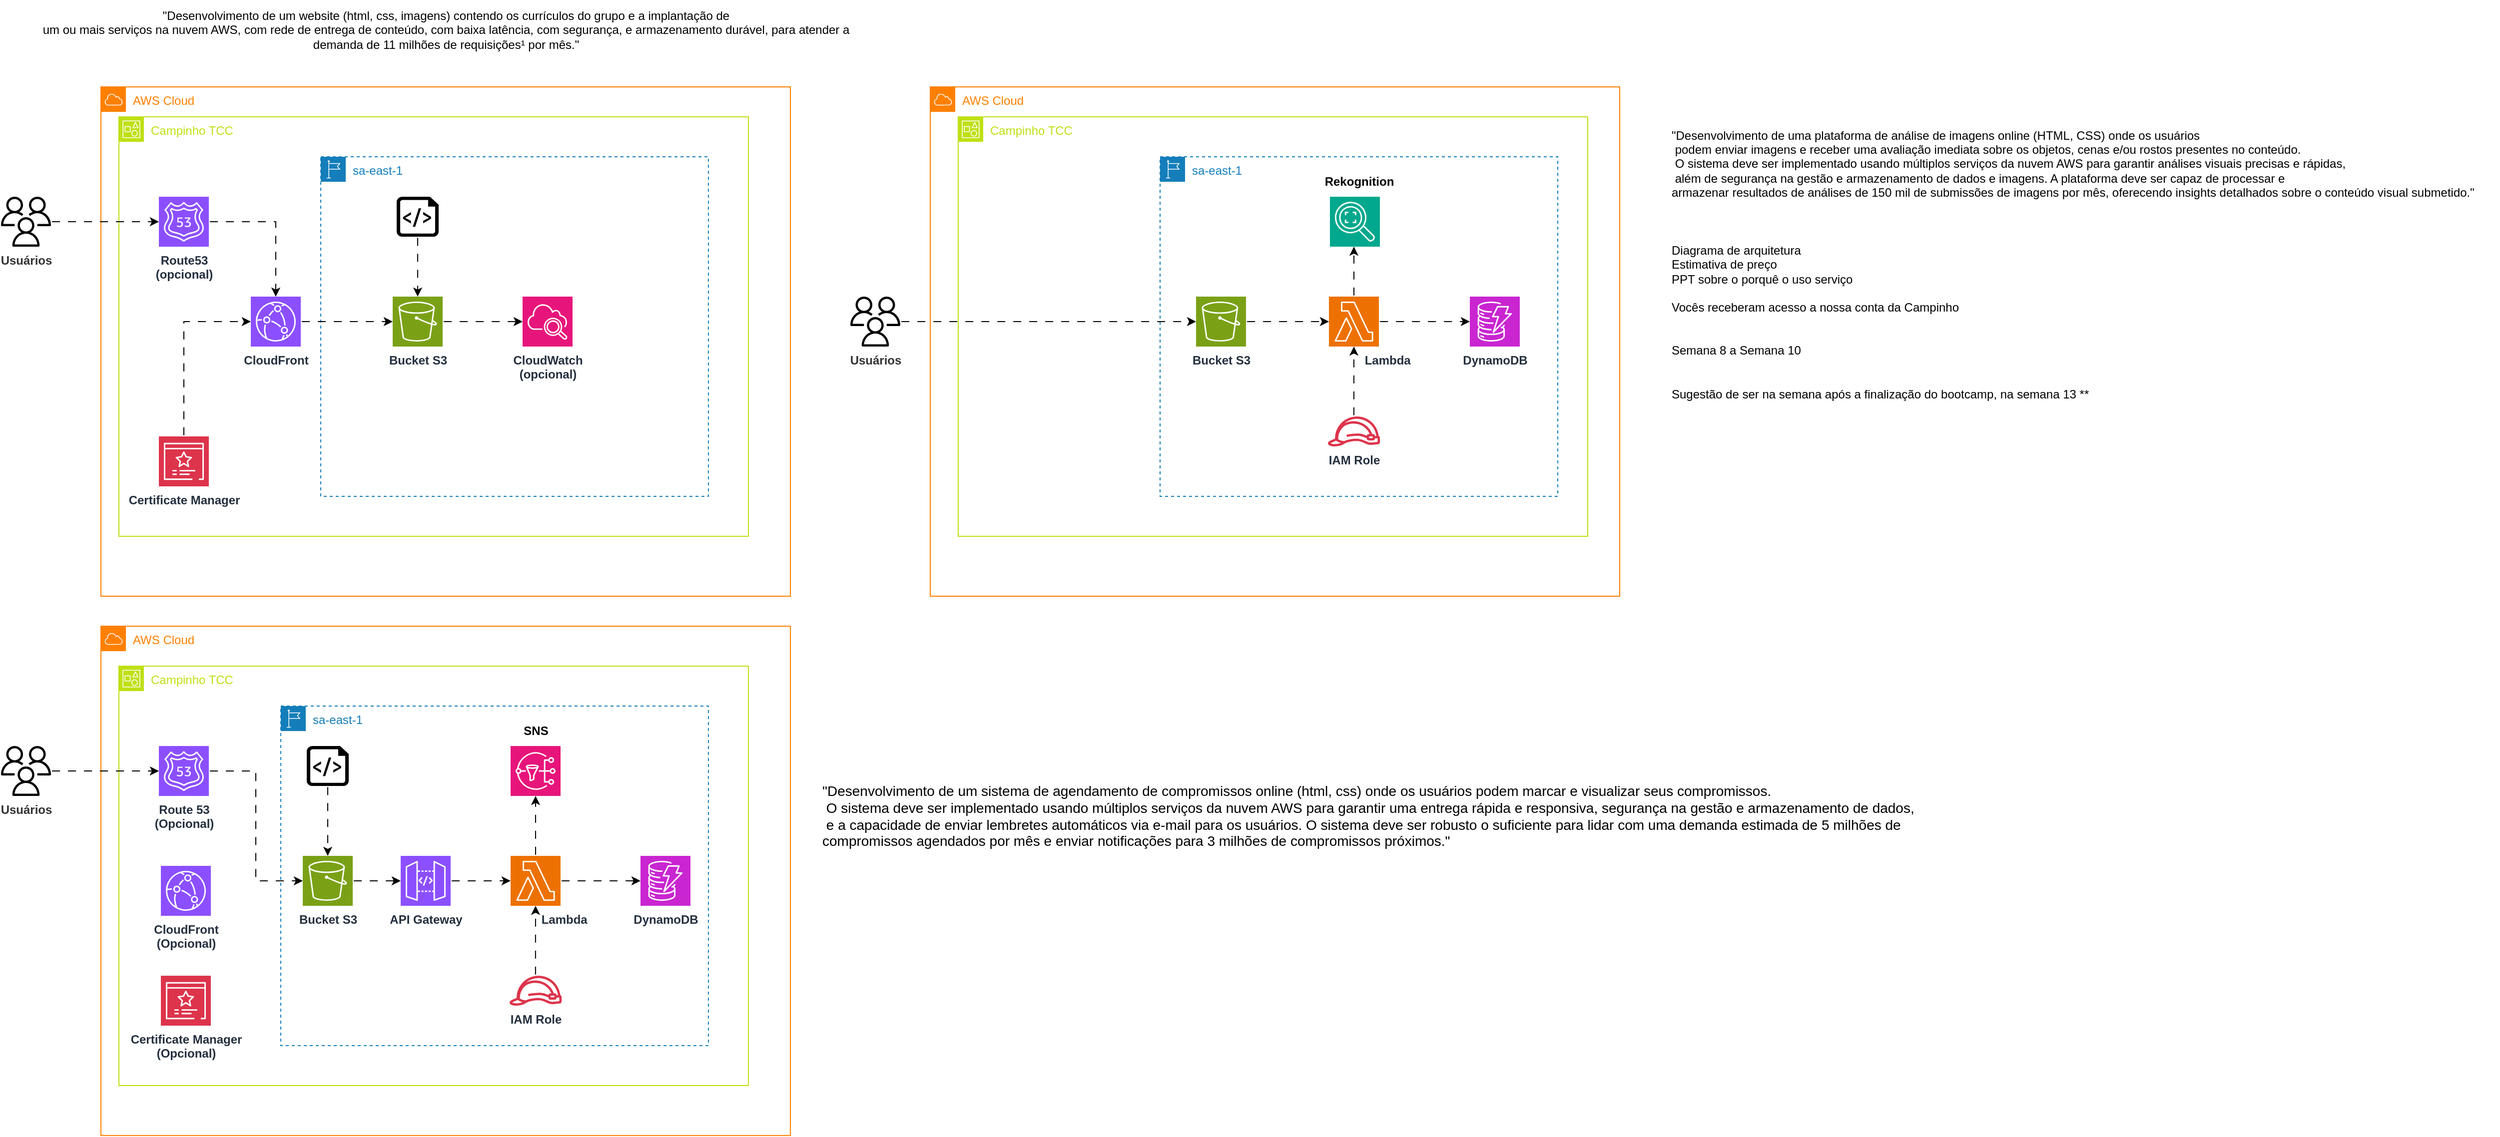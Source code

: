 <mxfile version="22.0.8" type="github">
  <diagram id="AvR6cw5kz4uOTTxWP2PX" name="Página-1">
    <mxGraphModel dx="854" dy="429" grid="1" gridSize="10" guides="1" tooltips="1" connect="1" arrows="1" fold="1" page="1" pageScale="1" pageWidth="827" pageHeight="1169" math="0" shadow="0">
      <root>
        <mxCell id="0" />
        <mxCell id="1" parent="0" />
        <mxCell id="6_GjriQWZp8B4GLdr1Hl-1" value="&lt;font color=&quot;#ff8000&quot;&gt;AWS Cloud&lt;/font&gt;" style="sketch=0;outlineConnect=0;gradientColor=none;html=1;whiteSpace=wrap;fontSize=12;fontStyle=0;shape=mxgraph.aws4.group;grIcon=mxgraph.aws4.group_aws_cloud;strokeColor=#FF8000;fillColor=none;verticalAlign=top;align=left;spacingLeft=30;fontColor=#AAB7B8;dashed=0;" vertex="1" parent="1">
          <mxGeometry x="140" y="667" width="690" height="510" as="geometry" />
        </mxCell>
        <mxCell id="6_GjriQWZp8B4GLdr1Hl-2" value="&lt;font color=&quot;#ff8000&quot;&gt;AWS Cloud&lt;/font&gt;" style="sketch=0;outlineConnect=0;gradientColor=none;html=1;whiteSpace=wrap;fontSize=12;fontStyle=0;shape=mxgraph.aws4.group;grIcon=mxgraph.aws4.group_aws_cloud;strokeColor=#FF8000;fillColor=none;verticalAlign=top;align=left;spacingLeft=30;fontColor=#AAB7B8;dashed=0;" vertex="1" parent="1">
          <mxGeometry x="140" y="127" width="690" height="510" as="geometry" />
        </mxCell>
        <mxCell id="6_GjriQWZp8B4GLdr1Hl-3" value="&lt;font color=&quot;#bee014&quot;&gt;Campinho TCC&lt;/font&gt;" style="points=[[0,0],[0.25,0],[0.5,0],[0.75,0],[1,0],[1,0.25],[1,0.5],[1,0.75],[1,1],[0.75,1],[0.5,1],[0.25,1],[0,1],[0,0.75],[0,0.5],[0,0.25]];outlineConnect=0;gradientColor=none;html=1;whiteSpace=wrap;fontSize=12;fontStyle=0;container=1;pointerEvents=0;collapsible=0;recursiveResize=0;shape=mxgraph.aws4.group;grIcon=mxgraph.aws4.group_account;strokeColor=#BEE014;fillColor=none;verticalAlign=top;align=left;spacingLeft=30;fontColor=#CD2264;dashed=0;movable=1;" vertex="1" parent="1">
          <mxGeometry x="158" y="157" width="630" height="420" as="geometry" />
        </mxCell>
        <mxCell id="6_GjriQWZp8B4GLdr1Hl-4" value="&lt;b&gt;Route53&lt;br&gt;(opcional)&lt;br&gt;&lt;/b&gt;" style="sketch=0;points=[[0,0,0],[0.25,0,0],[0.5,0,0],[0.75,0,0],[1,0,0],[0,1,0],[0.25,1,0],[0.5,1,0],[0.75,1,0],[1,1,0],[0,0.25,0],[0,0.5,0],[0,0.75,0],[1,0.25,0],[1,0.5,0],[1,0.75,0]];outlineConnect=0;fontColor=#232F3E;fillColor=#8C4FFF;strokeColor=#ffffff;dashed=0;verticalLabelPosition=bottom;verticalAlign=top;align=center;html=1;fontSize=12;fontStyle=0;aspect=fixed;shape=mxgraph.aws4.resourceIcon;resIcon=mxgraph.aws4.route_53;movable=1;" vertex="1" parent="6_GjriQWZp8B4GLdr1Hl-3">
          <mxGeometry x="40" y="80" width="50" height="50" as="geometry" />
        </mxCell>
        <mxCell id="6_GjriQWZp8B4GLdr1Hl-5" value="&lt;b&gt;CloudFront&lt;/b&gt;" style="sketch=0;points=[[0,0,0],[0.25,0,0],[0.5,0,0],[0.75,0,0],[1,0,0],[0,1,0],[0.25,1,0],[0.5,1,0],[0.75,1,0],[1,1,0],[0,0.25,0],[0,0.5,0],[0,0.75,0],[1,0.25,0],[1,0.5,0],[1,0.75,0]];outlineConnect=0;fontColor=#232F3E;fillColor=#8C4FFF;strokeColor=#ffffff;dashed=0;verticalLabelPosition=bottom;verticalAlign=top;align=center;html=1;fontSize=12;fontStyle=0;aspect=fixed;shape=mxgraph.aws4.resourceIcon;resIcon=mxgraph.aws4.cloudfront;movable=1;" vertex="1" parent="6_GjriQWZp8B4GLdr1Hl-3">
          <mxGeometry x="132" y="180" width="50" height="50" as="geometry" />
        </mxCell>
        <mxCell id="6_GjriQWZp8B4GLdr1Hl-6" style="edgeStyle=orthogonalEdgeStyle;rounded=0;orthogonalLoop=1;jettySize=auto;html=1;entryX=0.5;entryY=0;entryDx=0;entryDy=0;entryPerimeter=0;movable=1;flowAnimation=1;" edge="1" parent="6_GjriQWZp8B4GLdr1Hl-3" source="6_GjriQWZp8B4GLdr1Hl-4" target="6_GjriQWZp8B4GLdr1Hl-5">
          <mxGeometry relative="1" as="geometry" />
        </mxCell>
        <mxCell id="6_GjriQWZp8B4GLdr1Hl-7" value="&lt;b&gt;Certificate Manager&lt;/b&gt;" style="sketch=0;points=[[0,0,0],[0.25,0,0],[0.5,0,0],[0.75,0,0],[1,0,0],[0,1,0],[0.25,1,0],[0.5,1,0],[0.75,1,0],[1,1,0],[0,0.25,0],[0,0.5,0],[0,0.75,0],[1,0.25,0],[1,0.5,0],[1,0.75,0]];outlineConnect=0;fontColor=#232F3E;fillColor=#DD344C;strokeColor=#ffffff;dashed=0;verticalLabelPosition=bottom;verticalAlign=top;align=center;html=1;fontSize=12;fontStyle=0;aspect=fixed;shape=mxgraph.aws4.resourceIcon;resIcon=mxgraph.aws4.certificate_manager_3;movable=1;" vertex="1" parent="6_GjriQWZp8B4GLdr1Hl-3">
          <mxGeometry x="40" y="320" width="50" height="50" as="geometry" />
        </mxCell>
        <mxCell id="6_GjriQWZp8B4GLdr1Hl-8" style="edgeStyle=orthogonalEdgeStyle;rounded=0;orthogonalLoop=1;jettySize=auto;html=1;entryX=0;entryY=0.5;entryDx=0;entryDy=0;entryPerimeter=0;movable=1;flowAnimation=1;" edge="1" parent="6_GjriQWZp8B4GLdr1Hl-3" source="6_GjriQWZp8B4GLdr1Hl-7" target="6_GjriQWZp8B4GLdr1Hl-5">
          <mxGeometry relative="1" as="geometry">
            <Array as="points">
              <mxPoint x="65" y="205" />
            </Array>
          </mxGeometry>
        </mxCell>
        <mxCell id="6_GjriQWZp8B4GLdr1Hl-9" value="sa-east-1" style="points=[[0,0],[0.25,0],[0.5,0],[0.75,0],[1,0],[1,0.25],[1,0.5],[1,0.75],[1,1],[0.75,1],[0.5,1],[0.25,1],[0,1],[0,0.75],[0,0.5],[0,0.25]];outlineConnect=0;gradientColor=none;html=1;whiteSpace=wrap;fontSize=12;fontStyle=0;container=1;pointerEvents=0;collapsible=0;recursiveResize=0;shape=mxgraph.aws4.group;grIcon=mxgraph.aws4.group_region;strokeColor=#147EBA;fillColor=none;verticalAlign=top;align=left;spacingLeft=30;fontColor=#147EBA;dashed=1;movable=1;" vertex="1" parent="1">
          <mxGeometry x="360" y="197" width="388" height="340" as="geometry" />
        </mxCell>
        <mxCell id="6_GjriQWZp8B4GLdr1Hl-10" value="&lt;b&gt;Bucket S3&lt;/b&gt;" style="sketch=0;points=[[0,0,0],[0.25,0,0],[0.5,0,0],[0.75,0,0],[1,0,0],[0,1,0],[0.25,1,0],[0.5,1,0],[0.75,1,0],[1,1,0],[0,0.25,0],[0,0.5,0],[0,0.75,0],[1,0.25,0],[1,0.5,0],[1,0.75,0]];outlineConnect=0;fontColor=#232F3E;fillColor=#7AA116;strokeColor=#ffffff;dashed=0;verticalLabelPosition=bottom;verticalAlign=top;align=center;html=1;fontSize=12;fontStyle=0;aspect=fixed;shape=mxgraph.aws4.resourceIcon;resIcon=mxgraph.aws4.s3;movable=1;" vertex="1" parent="6_GjriQWZp8B4GLdr1Hl-9">
          <mxGeometry x="72" y="140" width="50" height="50" as="geometry" />
        </mxCell>
        <mxCell id="6_GjriQWZp8B4GLdr1Hl-11" value="&lt;b&gt;CloudWatch&lt;br&gt;(opcional)&lt;br&gt;&lt;/b&gt;" style="sketch=0;points=[[0,0,0],[0.25,0,0],[0.5,0,0],[0.75,0,0],[1,0,0],[0,1,0],[0.25,1,0],[0.5,1,0],[0.75,1,0],[1,1,0],[0,0.25,0],[0,0.5,0],[0,0.75,0],[1,0.25,0],[1,0.5,0],[1,0.75,0]];points=[[0,0,0],[0.25,0,0],[0.5,0,0],[0.75,0,0],[1,0,0],[0,1,0],[0.25,1,0],[0.5,1,0],[0.75,1,0],[1,1,0],[0,0.25,0],[0,0.5,0],[0,0.75,0],[1,0.25,0],[1,0.5,0],[1,0.75,0]];outlineConnect=0;fontColor=#232F3E;fillColor=#E7157B;strokeColor=#ffffff;dashed=0;verticalLabelPosition=bottom;verticalAlign=top;align=center;html=1;fontSize=12;fontStyle=0;aspect=fixed;shape=mxgraph.aws4.resourceIcon;resIcon=mxgraph.aws4.cloudwatch_2;movable=1;" vertex="1" parent="6_GjriQWZp8B4GLdr1Hl-9">
          <mxGeometry x="202" y="140" width="50" height="50" as="geometry" />
        </mxCell>
        <mxCell id="6_GjriQWZp8B4GLdr1Hl-12" style="edgeStyle=orthogonalEdgeStyle;rounded=0;orthogonalLoop=1;jettySize=auto;html=1;entryX=0;entryY=0.5;entryDx=0;entryDy=0;entryPerimeter=0;movable=1;flowAnimation=1;" edge="1" parent="6_GjriQWZp8B4GLdr1Hl-9" source="6_GjriQWZp8B4GLdr1Hl-10" target="6_GjriQWZp8B4GLdr1Hl-11">
          <mxGeometry relative="1" as="geometry" />
        </mxCell>
        <mxCell id="6_GjriQWZp8B4GLdr1Hl-13" value="" style="verticalLabelPosition=bottom;html=1;verticalAlign=top;align=center;strokeColor=none;fillColor=#000000;shape=mxgraph.azure.script_file;pointerEvents=1;movable=1;" vertex="1" parent="6_GjriQWZp8B4GLdr1Hl-9">
          <mxGeometry x="76" y="40" width="42" height="40" as="geometry" />
        </mxCell>
        <mxCell id="6_GjriQWZp8B4GLdr1Hl-14" style="edgeStyle=orthogonalEdgeStyle;rounded=0;orthogonalLoop=1;jettySize=auto;html=1;entryX=0.5;entryY=0;entryDx=0;entryDy=0;entryPerimeter=0;movable=1;flowAnimation=1;" edge="1" parent="6_GjriQWZp8B4GLdr1Hl-9" source="6_GjriQWZp8B4GLdr1Hl-13" target="6_GjriQWZp8B4GLdr1Hl-10">
          <mxGeometry relative="1" as="geometry" />
        </mxCell>
        <mxCell id="6_GjriQWZp8B4GLdr1Hl-15" value="&lt;b&gt;Usuários&lt;/b&gt;" style="sketch=0;outlineConnect=0;dashed=0;verticalLabelPosition=bottom;verticalAlign=top;align=center;html=1;fontSize=12;fontStyle=0;aspect=fixed;pointerEvents=1;shape=mxgraph.aws4.users;fillStyle=solid;fillColor=#000000;fontColor=#333333;strokeColor=#666666;movable=1;" vertex="1" parent="1">
          <mxGeometry x="40" y="237" width="50" height="50" as="geometry" />
        </mxCell>
        <mxCell id="6_GjriQWZp8B4GLdr1Hl-16" style="edgeStyle=orthogonalEdgeStyle;rounded=0;orthogonalLoop=1;jettySize=auto;html=1;entryX=0;entryY=0.5;entryDx=0;entryDy=0;entryPerimeter=0;movable=1;flowAnimation=1;" edge="1" parent="1" source="6_GjriQWZp8B4GLdr1Hl-15" target="6_GjriQWZp8B4GLdr1Hl-4">
          <mxGeometry relative="1" as="geometry" />
        </mxCell>
        <mxCell id="6_GjriQWZp8B4GLdr1Hl-17" style="edgeStyle=orthogonalEdgeStyle;rounded=0;orthogonalLoop=1;jettySize=auto;html=1;entryX=0;entryY=0.5;entryDx=0;entryDy=0;entryPerimeter=0;movable=1;flowAnimation=1;" edge="1" parent="1" source="6_GjriQWZp8B4GLdr1Hl-5" target="6_GjriQWZp8B4GLdr1Hl-10">
          <mxGeometry relative="1" as="geometry" />
        </mxCell>
        <mxCell id="6_GjriQWZp8B4GLdr1Hl-18" value="&lt;font color=&quot;#ff8000&quot;&gt;AWS Cloud&lt;/font&gt;" style="sketch=0;outlineConnect=0;gradientColor=none;html=1;whiteSpace=wrap;fontSize=12;fontStyle=0;shape=mxgraph.aws4.group;grIcon=mxgraph.aws4.group_aws_cloud;strokeColor=#FF8000;fillColor=none;verticalAlign=top;align=left;spacingLeft=30;fontColor=#AAB7B8;dashed=0;" vertex="1" parent="1">
          <mxGeometry x="970" y="127" width="690" height="510" as="geometry" />
        </mxCell>
        <mxCell id="6_GjriQWZp8B4GLdr1Hl-19" value="&lt;font color=&quot;#bee014&quot;&gt;Campinho TCC&lt;/font&gt;" style="points=[[0,0],[0.25,0],[0.5,0],[0.75,0],[1,0],[1,0.25],[1,0.5],[1,0.75],[1,1],[0.75,1],[0.5,1],[0.25,1],[0,1],[0,0.75],[0,0.5],[0,0.25]];outlineConnect=0;gradientColor=none;html=1;whiteSpace=wrap;fontSize=12;fontStyle=0;container=1;pointerEvents=0;collapsible=0;recursiveResize=0;shape=mxgraph.aws4.group;grIcon=mxgraph.aws4.group_account;strokeColor=#BEE014;fillColor=none;verticalAlign=top;align=left;spacingLeft=30;fontColor=#CD2264;dashed=0;movable=1;" vertex="1" parent="1">
          <mxGeometry x="998" y="157" width="630" height="420" as="geometry" />
        </mxCell>
        <mxCell id="6_GjriQWZp8B4GLdr1Hl-20" value="sa-east-1" style="points=[[0,0],[0.25,0],[0.5,0],[0.75,0],[1,0],[1,0.25],[1,0.5],[1,0.75],[1,1],[0.75,1],[0.5,1],[0.25,1],[0,1],[0,0.75],[0,0.5],[0,0.25]];outlineConnect=0;gradientColor=none;html=1;whiteSpace=wrap;fontSize=12;fontStyle=0;container=1;pointerEvents=0;collapsible=0;recursiveResize=0;shape=mxgraph.aws4.group;grIcon=mxgraph.aws4.group_region;strokeColor=#147EBA;fillColor=none;verticalAlign=top;align=left;spacingLeft=30;fontColor=#147EBA;dashed=1;movable=1;" vertex="1" parent="1">
          <mxGeometry x="1200" y="197" width="398" height="340" as="geometry" />
        </mxCell>
        <mxCell id="6_GjriQWZp8B4GLdr1Hl-21" style="edgeStyle=orthogonalEdgeStyle;rounded=0;orthogonalLoop=1;jettySize=auto;html=1;flowAnimation=1;" edge="1" parent="6_GjriQWZp8B4GLdr1Hl-20" source="6_GjriQWZp8B4GLdr1Hl-22" target="6_GjriQWZp8B4GLdr1Hl-23">
          <mxGeometry relative="1" as="geometry" />
        </mxCell>
        <mxCell id="6_GjriQWZp8B4GLdr1Hl-22" value="&lt;b&gt;Bucket S3&lt;/b&gt;" style="sketch=0;points=[[0,0,0],[0.25,0,0],[0.5,0,0],[0.75,0,0],[1,0,0],[0,1,0],[0.25,1,0],[0.5,1,0],[0.75,1,0],[1,1,0],[0,0.25,0],[0,0.5,0],[0,0.75,0],[1,0.25,0],[1,0.5,0],[1,0.75,0]];outlineConnect=0;fontColor=#232F3E;fillColor=#7AA116;strokeColor=#ffffff;dashed=0;verticalLabelPosition=bottom;verticalAlign=top;align=center;html=1;fontSize=12;fontStyle=0;aspect=fixed;shape=mxgraph.aws4.resourceIcon;resIcon=mxgraph.aws4.s3;movable=1;" vertex="1" parent="6_GjriQWZp8B4GLdr1Hl-20">
          <mxGeometry x="36" y="140" width="50" height="50" as="geometry" />
        </mxCell>
        <mxCell id="6_GjriQWZp8B4GLdr1Hl-23" value="&lt;b&gt;&amp;nbsp; &amp;nbsp; &amp;nbsp; &amp;nbsp; &amp;nbsp; &amp;nbsp; &amp;nbsp; &amp;nbsp; &amp;nbsp; &amp;nbsp; Lambda&lt;/b&gt;" style="sketch=0;points=[[0,0,0],[0.25,0,0],[0.5,0,0],[0.75,0,0],[1,0,0],[0,1,0],[0.25,1,0],[0.5,1,0],[0.75,1,0],[1,1,0],[0,0.25,0],[0,0.5,0],[0,0.75,0],[1,0.25,0],[1,0.5,0],[1,0.75,0]];outlineConnect=0;fontColor=#232F3E;fillColor=#ED7100;strokeColor=#ffffff;dashed=0;verticalLabelPosition=bottom;verticalAlign=top;align=center;html=1;fontSize=12;fontStyle=0;aspect=fixed;shape=mxgraph.aws4.resourceIcon;resIcon=mxgraph.aws4.lambda;" vertex="1" parent="6_GjriQWZp8B4GLdr1Hl-20">
          <mxGeometry x="169" y="140" width="50" height="50" as="geometry" />
        </mxCell>
        <mxCell id="6_GjriQWZp8B4GLdr1Hl-24" value="&lt;b&gt;DynamoDB&lt;/b&gt;" style="sketch=0;points=[[0,0,0],[0.25,0,0],[0.5,0,0],[0.75,0,0],[1,0,0],[0,1,0],[0.25,1,0],[0.5,1,0],[0.75,1,0],[1,1,0],[0,0.25,0],[0,0.5,0],[0,0.75,0],[1,0.25,0],[1,0.5,0],[1,0.75,0]];outlineConnect=0;fontColor=#232F3E;fillColor=#C925D1;strokeColor=#ffffff;dashed=0;verticalLabelPosition=bottom;verticalAlign=top;align=center;html=1;fontSize=12;fontStyle=0;aspect=fixed;shape=mxgraph.aws4.resourceIcon;resIcon=mxgraph.aws4.dynamodb;" vertex="1" parent="6_GjriQWZp8B4GLdr1Hl-20">
          <mxGeometry x="310" y="140" width="50" height="50" as="geometry" />
        </mxCell>
        <mxCell id="6_GjriQWZp8B4GLdr1Hl-25" style="edgeStyle=orthogonalEdgeStyle;rounded=0;orthogonalLoop=1;jettySize=auto;html=1;entryX=0.5;entryY=1;entryDx=0;entryDy=0;entryPerimeter=0;flowAnimation=1;" edge="1" parent="6_GjriQWZp8B4GLdr1Hl-20" source="6_GjriQWZp8B4GLdr1Hl-23">
          <mxGeometry relative="1" as="geometry">
            <mxPoint x="194" y="90" as="targetPoint" />
          </mxGeometry>
        </mxCell>
        <mxCell id="6_GjriQWZp8B4GLdr1Hl-26" style="edgeStyle=orthogonalEdgeStyle;rounded=0;orthogonalLoop=1;jettySize=auto;html=1;entryX=0;entryY=0.5;entryDx=0;entryDy=0;entryPerimeter=0;flowAnimation=1;" edge="1" parent="6_GjriQWZp8B4GLdr1Hl-20" source="6_GjriQWZp8B4GLdr1Hl-23" target="6_GjriQWZp8B4GLdr1Hl-24">
          <mxGeometry relative="1" as="geometry" />
        </mxCell>
        <mxCell id="6_GjriQWZp8B4GLdr1Hl-27" value="&lt;b&gt;Rekognition&lt;/b&gt;" style="text;html=1;align=center;verticalAlign=middle;resizable=0;points=[];autosize=1;strokeColor=none;fillColor=none;" vertex="1" parent="6_GjriQWZp8B4GLdr1Hl-20">
          <mxGeometry x="154" y="10" width="90" height="30" as="geometry" />
        </mxCell>
        <mxCell id="6_GjriQWZp8B4GLdr1Hl-28" value="&lt;b&gt;IAM Role&lt;/b&gt;" style="sketch=0;outlineConnect=0;fontColor=#232F3E;gradientColor=none;fillColor=#DD344C;strokeColor=none;dashed=0;verticalLabelPosition=bottom;verticalAlign=top;align=center;html=1;fontSize=12;fontStyle=0;aspect=fixed;pointerEvents=1;shape=mxgraph.aws4.role;" vertex="1" parent="6_GjriQWZp8B4GLdr1Hl-20">
          <mxGeometry x="167.41" y="260" width="53.18" height="30" as="geometry" />
        </mxCell>
        <mxCell id="6_GjriQWZp8B4GLdr1Hl-29" style="edgeStyle=orthogonalEdgeStyle;rounded=0;orthogonalLoop=1;jettySize=auto;html=1;flowAnimation=1;" edge="1" parent="6_GjriQWZp8B4GLdr1Hl-20" source="6_GjriQWZp8B4GLdr1Hl-28" target="6_GjriQWZp8B4GLdr1Hl-23">
          <mxGeometry relative="1" as="geometry" />
        </mxCell>
        <mxCell id="6_GjriQWZp8B4GLdr1Hl-30" value="&lt;b&gt;Usuários&lt;/b&gt;" style="sketch=0;outlineConnect=0;dashed=0;verticalLabelPosition=bottom;verticalAlign=top;align=center;html=1;fontSize=12;fontStyle=0;aspect=fixed;pointerEvents=1;shape=mxgraph.aws4.users;fillStyle=solid;fillColor=#000000;fontColor=#333333;strokeColor=#666666;movable=1;" vertex="1" parent="1">
          <mxGeometry x="890" y="337" width="50" height="50" as="geometry" />
        </mxCell>
        <mxCell id="6_GjriQWZp8B4GLdr1Hl-31" style="edgeStyle=orthogonalEdgeStyle;rounded=0;orthogonalLoop=1;jettySize=auto;html=1;entryX=0;entryY=0.5;entryDx=0;entryDy=0;entryPerimeter=0;flowAnimation=1;" edge="1" parent="1" source="6_GjriQWZp8B4GLdr1Hl-30" target="6_GjriQWZp8B4GLdr1Hl-22">
          <mxGeometry relative="1" as="geometry" />
        </mxCell>
        <mxCell id="6_GjriQWZp8B4GLdr1Hl-32" value="&lt;font color=&quot;#bee014&quot;&gt;Campinho TCC&lt;/font&gt;" style="points=[[0,0],[0.25,0],[0.5,0],[0.75,0],[1,0],[1,0.25],[1,0.5],[1,0.75],[1,1],[0.75,1],[0.5,1],[0.25,1],[0,1],[0,0.75],[0,0.5],[0,0.25]];outlineConnect=0;gradientColor=none;html=1;whiteSpace=wrap;fontSize=12;fontStyle=0;container=1;pointerEvents=0;collapsible=0;recursiveResize=0;shape=mxgraph.aws4.group;grIcon=mxgraph.aws4.group_account;strokeColor=#BEE014;fillColor=none;verticalAlign=top;align=left;spacingLeft=30;fontColor=#CD2264;dashed=0;movable=1;" vertex="1" parent="1">
          <mxGeometry x="158" y="707" width="630" height="420" as="geometry" />
        </mxCell>
        <mxCell id="6_GjriQWZp8B4GLdr1Hl-33" value="&lt;b&gt;Route 53&lt;br&gt;(Opcional)&lt;br&gt;&lt;/b&gt;" style="sketch=0;points=[[0,0,0],[0.25,0,0],[0.5,0,0],[0.75,0,0],[1,0,0],[0,1,0],[0.25,1,0],[0.5,1,0],[0.75,1,0],[1,1,0],[0,0.25,0],[0,0.5,0],[0,0.75,0],[1,0.25,0],[1,0.5,0],[1,0.75,0]];outlineConnect=0;fontColor=#232F3E;fillColor=#8C4FFF;strokeColor=#ffffff;dashed=0;verticalLabelPosition=bottom;verticalAlign=top;align=center;html=1;fontSize=12;fontStyle=0;aspect=fixed;shape=mxgraph.aws4.resourceIcon;resIcon=mxgraph.aws4.route_53;" vertex="1" parent="6_GjriQWZp8B4GLdr1Hl-32">
          <mxGeometry x="40" y="80" width="50" height="50" as="geometry" />
        </mxCell>
        <mxCell id="6_GjriQWZp8B4GLdr1Hl-34" value="sa-east-1" style="points=[[0,0],[0.25,0],[0.5,0],[0.75,0],[1,0],[1,0.25],[1,0.5],[1,0.75],[1,1],[0.75,1],[0.5,1],[0.25,1],[0,1],[0,0.75],[0,0.5],[0,0.25]];outlineConnect=0;gradientColor=none;html=1;whiteSpace=wrap;fontSize=12;fontStyle=0;container=1;pointerEvents=0;collapsible=0;recursiveResize=0;shape=mxgraph.aws4.group;grIcon=mxgraph.aws4.group_region;strokeColor=#147EBA;fillColor=none;verticalAlign=top;align=left;spacingLeft=30;fontColor=#147EBA;dashed=1;movable=1;" vertex="1" parent="1">
          <mxGeometry x="320" y="747" width="428" height="340" as="geometry" />
        </mxCell>
        <mxCell id="6_GjriQWZp8B4GLdr1Hl-35" style="edgeStyle=orthogonalEdgeStyle;rounded=0;orthogonalLoop=1;jettySize=auto;html=1;flowAnimation=1;" edge="1" parent="6_GjriQWZp8B4GLdr1Hl-34" source="6_GjriQWZp8B4GLdr1Hl-36" target="6_GjriQWZp8B4GLdr1Hl-40">
          <mxGeometry relative="1" as="geometry" />
        </mxCell>
        <mxCell id="6_GjriQWZp8B4GLdr1Hl-36" value="&lt;b&gt;Bucket S3&lt;/b&gt;" style="sketch=0;points=[[0,0,0],[0.25,0,0],[0.5,0,0],[0.75,0,0],[1,0,0],[0,1,0],[0.25,1,0],[0.5,1,0],[0.75,1,0],[1,1,0],[0,0.25,0],[0,0.5,0],[0,0.75,0],[1,0.25,0],[1,0.5,0],[1,0.75,0]];outlineConnect=0;fontColor=#232F3E;fillColor=#7AA116;strokeColor=#ffffff;dashed=0;verticalLabelPosition=bottom;verticalAlign=top;align=center;html=1;fontSize=12;fontStyle=0;aspect=fixed;shape=mxgraph.aws4.resourceIcon;resIcon=mxgraph.aws4.s3;movable=1;" vertex="1" parent="6_GjriQWZp8B4GLdr1Hl-34">
          <mxGeometry x="22" y="150" width="50" height="50" as="geometry" />
        </mxCell>
        <mxCell id="6_GjriQWZp8B4GLdr1Hl-37" value="" style="verticalLabelPosition=bottom;html=1;verticalAlign=top;align=center;strokeColor=none;fillColor=#000000;shape=mxgraph.azure.script_file;pointerEvents=1;movable=1;" vertex="1" parent="6_GjriQWZp8B4GLdr1Hl-34">
          <mxGeometry x="26" y="40" width="42" height="40" as="geometry" />
        </mxCell>
        <mxCell id="6_GjriQWZp8B4GLdr1Hl-38" style="edgeStyle=orthogonalEdgeStyle;rounded=0;orthogonalLoop=1;jettySize=auto;html=1;entryX=0.5;entryY=0;entryDx=0;entryDy=0;entryPerimeter=0;movable=1;flowAnimation=1;" edge="1" parent="6_GjriQWZp8B4GLdr1Hl-34" source="6_GjriQWZp8B4GLdr1Hl-37" target="6_GjriQWZp8B4GLdr1Hl-36">
          <mxGeometry relative="1" as="geometry" />
        </mxCell>
        <mxCell id="6_GjriQWZp8B4GLdr1Hl-39" value="&lt;b&gt;DynamoDB&lt;/b&gt;" style="sketch=0;points=[[0,0,0],[0.25,0,0],[0.5,0,0],[0.75,0,0],[1,0,0],[0,1,0],[0.25,1,0],[0.5,1,0],[0.75,1,0],[1,1,0],[0,0.25,0],[0,0.5,0],[0,0.75,0],[1,0.25,0],[1,0.5,0],[1,0.75,0]];outlineConnect=0;fontColor=#232F3E;fillColor=#C925D1;strokeColor=#ffffff;dashed=0;verticalLabelPosition=bottom;verticalAlign=top;align=center;html=1;fontSize=12;fontStyle=0;aspect=fixed;shape=mxgraph.aws4.resourceIcon;resIcon=mxgraph.aws4.dynamodb;" vertex="1" parent="6_GjriQWZp8B4GLdr1Hl-34">
          <mxGeometry x="360" y="150" width="50" height="50" as="geometry" />
        </mxCell>
        <mxCell id="6_GjriQWZp8B4GLdr1Hl-40" value="&lt;b&gt;API Gateway&lt;/b&gt;" style="sketch=0;points=[[0,0,0],[0.25,0,0],[0.5,0,0],[0.75,0,0],[1,0,0],[0,1,0],[0.25,1,0],[0.5,1,0],[0.75,1,0],[1,1,0],[0,0.25,0],[0,0.5,0],[0,0.75,0],[1,0.25,0],[1,0.5,0],[1,0.75,0]];outlineConnect=0;fontColor=#232F3E;fillColor=#8C4FFF;strokeColor=#ffffff;dashed=0;verticalLabelPosition=bottom;verticalAlign=top;align=center;html=1;fontSize=12;fontStyle=0;aspect=fixed;shape=mxgraph.aws4.resourceIcon;resIcon=mxgraph.aws4.api_gateway;" vertex="1" parent="6_GjriQWZp8B4GLdr1Hl-34">
          <mxGeometry x="120" y="150" width="50" height="50" as="geometry" />
        </mxCell>
        <mxCell id="6_GjriQWZp8B4GLdr1Hl-41" value="&lt;b&gt;&amp;nbsp; &amp;nbsp; &amp;nbsp; &amp;nbsp; &amp;nbsp; &amp;nbsp; &amp;nbsp; &amp;nbsp; &amp;nbsp;Lambda&lt;/b&gt;" style="sketch=0;points=[[0,0,0],[0.25,0,0],[0.5,0,0],[0.75,0,0],[1,0,0],[0,1,0],[0.25,1,0],[0.5,1,0],[0.75,1,0],[1,1,0],[0,0.25,0],[0,0.5,0],[0,0.75,0],[1,0.25,0],[1,0.5,0],[1,0.75,0]];outlineConnect=0;fontColor=#232F3E;fillColor=#ED7100;strokeColor=#ffffff;dashed=0;verticalLabelPosition=bottom;verticalAlign=top;align=center;html=1;fontSize=12;fontStyle=0;aspect=fixed;shape=mxgraph.aws4.resourceIcon;resIcon=mxgraph.aws4.lambda;" vertex="1" parent="6_GjriQWZp8B4GLdr1Hl-34">
          <mxGeometry x="230" y="150" width="50" height="50" as="geometry" />
        </mxCell>
        <mxCell id="6_GjriQWZp8B4GLdr1Hl-42" value="" style="sketch=0;points=[[0,0,0],[0.25,0,0],[0.5,0,0],[0.75,0,0],[1,0,0],[0,1,0],[0.25,1,0],[0.5,1,0],[0.75,1,0],[1,1,0],[0,0.25,0],[0,0.5,0],[0,0.75,0],[1,0.25,0],[1,0.5,0],[1,0.75,0]];outlineConnect=0;fontColor=#232F3E;fillColor=#E7157B;strokeColor=#ffffff;dashed=0;verticalLabelPosition=bottom;verticalAlign=top;align=center;html=1;fontSize=12;fontStyle=0;aspect=fixed;shape=mxgraph.aws4.resourceIcon;resIcon=mxgraph.aws4.sns;" vertex="1" parent="6_GjriQWZp8B4GLdr1Hl-34">
          <mxGeometry x="230" y="40" width="50" height="50" as="geometry" />
        </mxCell>
        <mxCell id="6_GjriQWZp8B4GLdr1Hl-43" style="edgeStyle=orthogonalEdgeStyle;rounded=0;orthogonalLoop=1;jettySize=auto;html=1;entryX=0;entryY=0.5;entryDx=0;entryDy=0;entryPerimeter=0;flowAnimation=1;" edge="1" parent="6_GjriQWZp8B4GLdr1Hl-34" source="6_GjriQWZp8B4GLdr1Hl-40" target="6_GjriQWZp8B4GLdr1Hl-41">
          <mxGeometry relative="1" as="geometry" />
        </mxCell>
        <mxCell id="6_GjriQWZp8B4GLdr1Hl-44" style="edgeStyle=orthogonalEdgeStyle;rounded=0;orthogonalLoop=1;jettySize=auto;html=1;entryX=0;entryY=0.5;entryDx=0;entryDy=0;entryPerimeter=0;flowAnimation=1;" edge="1" parent="6_GjriQWZp8B4GLdr1Hl-34" source="6_GjriQWZp8B4GLdr1Hl-41" target="6_GjriQWZp8B4GLdr1Hl-39">
          <mxGeometry relative="1" as="geometry" />
        </mxCell>
        <mxCell id="6_GjriQWZp8B4GLdr1Hl-45" value="&lt;b&gt;SNS&lt;/b&gt;" style="text;html=1;align=center;verticalAlign=middle;resizable=0;points=[];autosize=1;strokeColor=none;fillColor=none;" vertex="1" parent="6_GjriQWZp8B4GLdr1Hl-34">
          <mxGeometry x="230" y="10" width="50" height="30" as="geometry" />
        </mxCell>
        <mxCell id="6_GjriQWZp8B4GLdr1Hl-46" style="edgeStyle=orthogonalEdgeStyle;rounded=0;orthogonalLoop=1;jettySize=auto;html=1;entryX=0.5;entryY=1;entryDx=0;entryDy=0;entryPerimeter=0;flowAnimation=1;" edge="1" parent="6_GjriQWZp8B4GLdr1Hl-34" source="6_GjriQWZp8B4GLdr1Hl-41" target="6_GjriQWZp8B4GLdr1Hl-42">
          <mxGeometry relative="1" as="geometry" />
        </mxCell>
        <mxCell id="6_GjriQWZp8B4GLdr1Hl-47" value="&lt;b&gt;IAM Role&lt;/b&gt;" style="sketch=0;outlineConnect=0;fontColor=#232F3E;gradientColor=none;fillColor=#DD344C;strokeColor=none;dashed=0;verticalLabelPosition=bottom;verticalAlign=top;align=center;html=1;fontSize=12;fontStyle=0;aspect=fixed;pointerEvents=1;shape=mxgraph.aws4.role;" vertex="1" parent="6_GjriQWZp8B4GLdr1Hl-34">
          <mxGeometry x="228.41" y="270" width="53.18" height="30" as="geometry" />
        </mxCell>
        <mxCell id="6_GjriQWZp8B4GLdr1Hl-48" style="edgeStyle=orthogonalEdgeStyle;rounded=0;orthogonalLoop=1;jettySize=auto;html=1;entryX=0.5;entryY=1;entryDx=0;entryDy=0;entryPerimeter=0;flowAnimation=1;" edge="1" parent="6_GjriQWZp8B4GLdr1Hl-34" source="6_GjriQWZp8B4GLdr1Hl-47" target="6_GjriQWZp8B4GLdr1Hl-41">
          <mxGeometry relative="1" as="geometry" />
        </mxCell>
        <mxCell id="6_GjriQWZp8B4GLdr1Hl-49" value="&lt;b&gt;Usuários&lt;/b&gt;" style="sketch=0;outlineConnect=0;dashed=0;verticalLabelPosition=bottom;verticalAlign=top;align=center;html=1;fontSize=12;fontStyle=0;aspect=fixed;pointerEvents=1;shape=mxgraph.aws4.users;fillStyle=solid;fillColor=#000000;fontColor=#333333;strokeColor=#666666;movable=1;" vertex="1" parent="1">
          <mxGeometry x="40" y="787" width="50" height="50" as="geometry" />
        </mxCell>
        <mxCell id="6_GjriQWZp8B4GLdr1Hl-50" style="edgeStyle=orthogonalEdgeStyle;rounded=0;orthogonalLoop=1;jettySize=auto;html=1;entryX=0;entryY=0.5;entryDx=0;entryDy=0;entryPerimeter=0;movable=1;flowAnimation=1;" edge="1" parent="1" source="6_GjriQWZp8B4GLdr1Hl-49">
          <mxGeometry relative="1" as="geometry">
            <mxPoint x="198.0" y="812" as="targetPoint" />
          </mxGeometry>
        </mxCell>
        <mxCell id="6_GjriQWZp8B4GLdr1Hl-51" style="edgeStyle=orthogonalEdgeStyle;rounded=0;orthogonalLoop=1;jettySize=auto;html=1;entryX=0;entryY=0.5;entryDx=0;entryDy=0;entryPerimeter=0;flowAnimation=1;" edge="1" parent="1" source="6_GjriQWZp8B4GLdr1Hl-33" target="6_GjriQWZp8B4GLdr1Hl-36">
          <mxGeometry relative="1" as="geometry" />
        </mxCell>
        <mxCell id="6_GjriQWZp8B4GLdr1Hl-52" value="&lt;b&gt;CloudFront&lt;br&gt;(Opcional)&lt;br&gt;&lt;/b&gt;" style="sketch=0;points=[[0,0,0],[0.25,0,0],[0.5,0,0],[0.75,0,0],[1,0,0],[0,1,0],[0.25,1,0],[0.5,1,0],[0.75,1,0],[1,1,0],[0,0.25,0],[0,0.5,0],[0,0.75,0],[1,0.25,0],[1,0.5,0],[1,0.75,0]];outlineConnect=0;fontColor=#232F3E;fillColor=#8C4FFF;strokeColor=#ffffff;dashed=0;verticalLabelPosition=bottom;verticalAlign=top;align=center;html=1;fontSize=12;fontStyle=0;aspect=fixed;shape=mxgraph.aws4.resourceIcon;resIcon=mxgraph.aws4.cloudfront;movable=1;" vertex="1" parent="1">
          <mxGeometry x="200" y="907" width="50" height="50" as="geometry" />
        </mxCell>
        <mxCell id="6_GjriQWZp8B4GLdr1Hl-53" value="&lt;b&gt;Certificate Manager&lt;br&gt;(Opcional)&lt;br&gt;&lt;/b&gt;" style="sketch=0;points=[[0,0,0],[0.25,0,0],[0.5,0,0],[0.75,0,0],[1,0,0],[0,1,0],[0.25,1,0],[0.5,1,0],[0.75,1,0],[1,1,0],[0,0.25,0],[0,0.5,0],[0,0.75,0],[1,0.25,0],[1,0.5,0],[1,0.75,0]];outlineConnect=0;fontColor=#232F3E;fillColor=#DD344C;strokeColor=#ffffff;dashed=0;verticalLabelPosition=bottom;verticalAlign=top;align=center;html=1;fontSize=12;fontStyle=0;aspect=fixed;shape=mxgraph.aws4.resourceIcon;resIcon=mxgraph.aws4.certificate_manager_3;movable=1;" vertex="1" parent="1">
          <mxGeometry x="200" y="1017" width="50" height="50" as="geometry" />
        </mxCell>
        <mxCell id="6_GjriQWZp8B4GLdr1Hl-54" value="&lt;div style=&quot;text-align: justify;&quot;&gt;&lt;span style=&quot;font-size: 14px; background-color: initial;&quot;&gt;&quot;Desenvolvimento de um sistema de agendamento de compromissos online (html, css) onde os usuários podem marcar e visualizar seus compromissos.&lt;/span&gt;&lt;/div&gt;&lt;font style=&quot;font-size: 14px;&quot;&gt;&lt;div style=&quot;text-align: justify;&quot;&gt;&lt;span style=&quot;background-color: initial;&quot;&gt;&amp;nbsp;O sistema deve ser implementado usando múltiplos serviços da nuvem AWS para garantir uma entrega rápida e responsiva, segurança na gestão e armazenamento de dados,&lt;/span&gt;&lt;/div&gt;&lt;div style=&quot;text-align: justify;&quot;&gt;&lt;span style=&quot;background-color: initial;&quot;&gt;&amp;nbsp;e a capacidade de enviar lembretes automáticos via e-mail para os usuários. O sistema deve ser robusto o suficiente para lidar com uma demanda estimada de 5 milhões de&lt;/span&gt;&lt;/div&gt;&lt;div style=&quot;text-align: justify;&quot;&gt;&lt;span style=&quot;background-color: initial;&quot;&gt;compromissos agendados por mês e enviar notificações para 3 milhões de compromissos próximos.&quot;&amp;nbsp;&lt;/span&gt;&lt;/div&gt;&lt;/font&gt;" style="text;html=1;align=left;verticalAlign=middle;resizable=0;points=[];autosize=1;strokeColor=none;fillColor=none;" vertex="1" parent="1">
          <mxGeometry x="860" y="817" width="1120" height="80" as="geometry" />
        </mxCell>
        <mxCell id="6_GjriQWZp8B4GLdr1Hl-55" value="" style="sketch=0;points=[[0,0,0],[0.25,0,0],[0.5,0,0],[0.75,0,0],[1,0,0],[0,1,0],[0.25,1,0],[0.5,1,0],[0.75,1,0],[1,1,0],[0,0.25,0],[0,0.5,0],[0,0.75,0],[1,0.25,0],[1,0.5,0],[1,0.75,0]];outlineConnect=0;fontColor=#232F3E;fillColor=#01A88D;strokeColor=#ffffff;dashed=0;verticalLabelPosition=bottom;verticalAlign=top;align=center;html=1;fontSize=12;fontStyle=0;aspect=fixed;shape=mxgraph.aws4.resourceIcon;resIcon=mxgraph.aws4.rekognition_2;" vertex="1" parent="1">
          <mxGeometry x="1370" y="237" width="50" height="50" as="geometry" />
        </mxCell>
        <mxCell id="6_GjriQWZp8B4GLdr1Hl-56" value="&quot;Desenvolvimento de uma plataforma de análise de imagens online (HTML, CSS) onde os usuários&lt;br&gt;&amp;nbsp;podem enviar imagens e receber uma avaliação imediata sobre os objetos, cenas e/ou rostos presentes no conteúdo.&lt;br&gt;&amp;nbsp;O sistema deve ser implementado usando múltiplos serviços da nuvem AWS para garantir análises visuais precisas e rápidas,&lt;br&gt;&amp;nbsp;além de segurança na gestão e armazenamento de dados e imagens. A plataforma deve ser capaz de processar e &lt;br&gt;armazenar resultados de análises de 150 mil de submissões de imagens por mês, oferecendo insights detalhados sobre o conteúdo visual submetido.&quot;&lt;br&gt;&lt;br&gt;&lt;br&gt;&lt;br&gt;Diagrama de arquitetura&lt;br&gt;Estimativa de preço&lt;br&gt;PPT sobre o porquê o uso serviço&lt;br&gt;&lt;br&gt;Vocês receberam acesso a nossa conta da Campinho&lt;br&gt;&lt;br&gt;&lt;br&gt;Semana 8 a Semana 10&lt;br&gt;&lt;br&gt;&lt;br&gt;Sugestão de ser na semana após a finalização do bootcamp, na semana 13 **&lt;br&gt;&lt;br&gt;" style="text;html=1;align=left;verticalAlign=middle;resizable=0;points=[];autosize=1;strokeColor=none;fillColor=none;" vertex="1" parent="1">
          <mxGeometry x="1710" y="162" width="830" height="300" as="geometry" />
        </mxCell>
        <mxCell id="6_GjriQWZp8B4GLdr1Hl-57" value="&quot;Desenvolvimento de um website (html, css, imagens) contendo os currículos do grupo e a implantação de&lt;br/&gt;um ou mais serviços na nuvem AWS, com rede de entrega de conteúdo, com baixa latência, com segurança, e armazenamento durável, para atender a&lt;br/&gt;demanda de 11 milhões de requisições¹ por mês.&quot;" style="text;html=1;align=center;verticalAlign=middle;resizable=0;points=[];autosize=1;strokeColor=none;fillColor=none;" vertex="1" parent="1">
          <mxGeometry x="70" y="40" width="830" height="60" as="geometry" />
        </mxCell>
      </root>
    </mxGraphModel>
  </diagram>
</mxfile>
